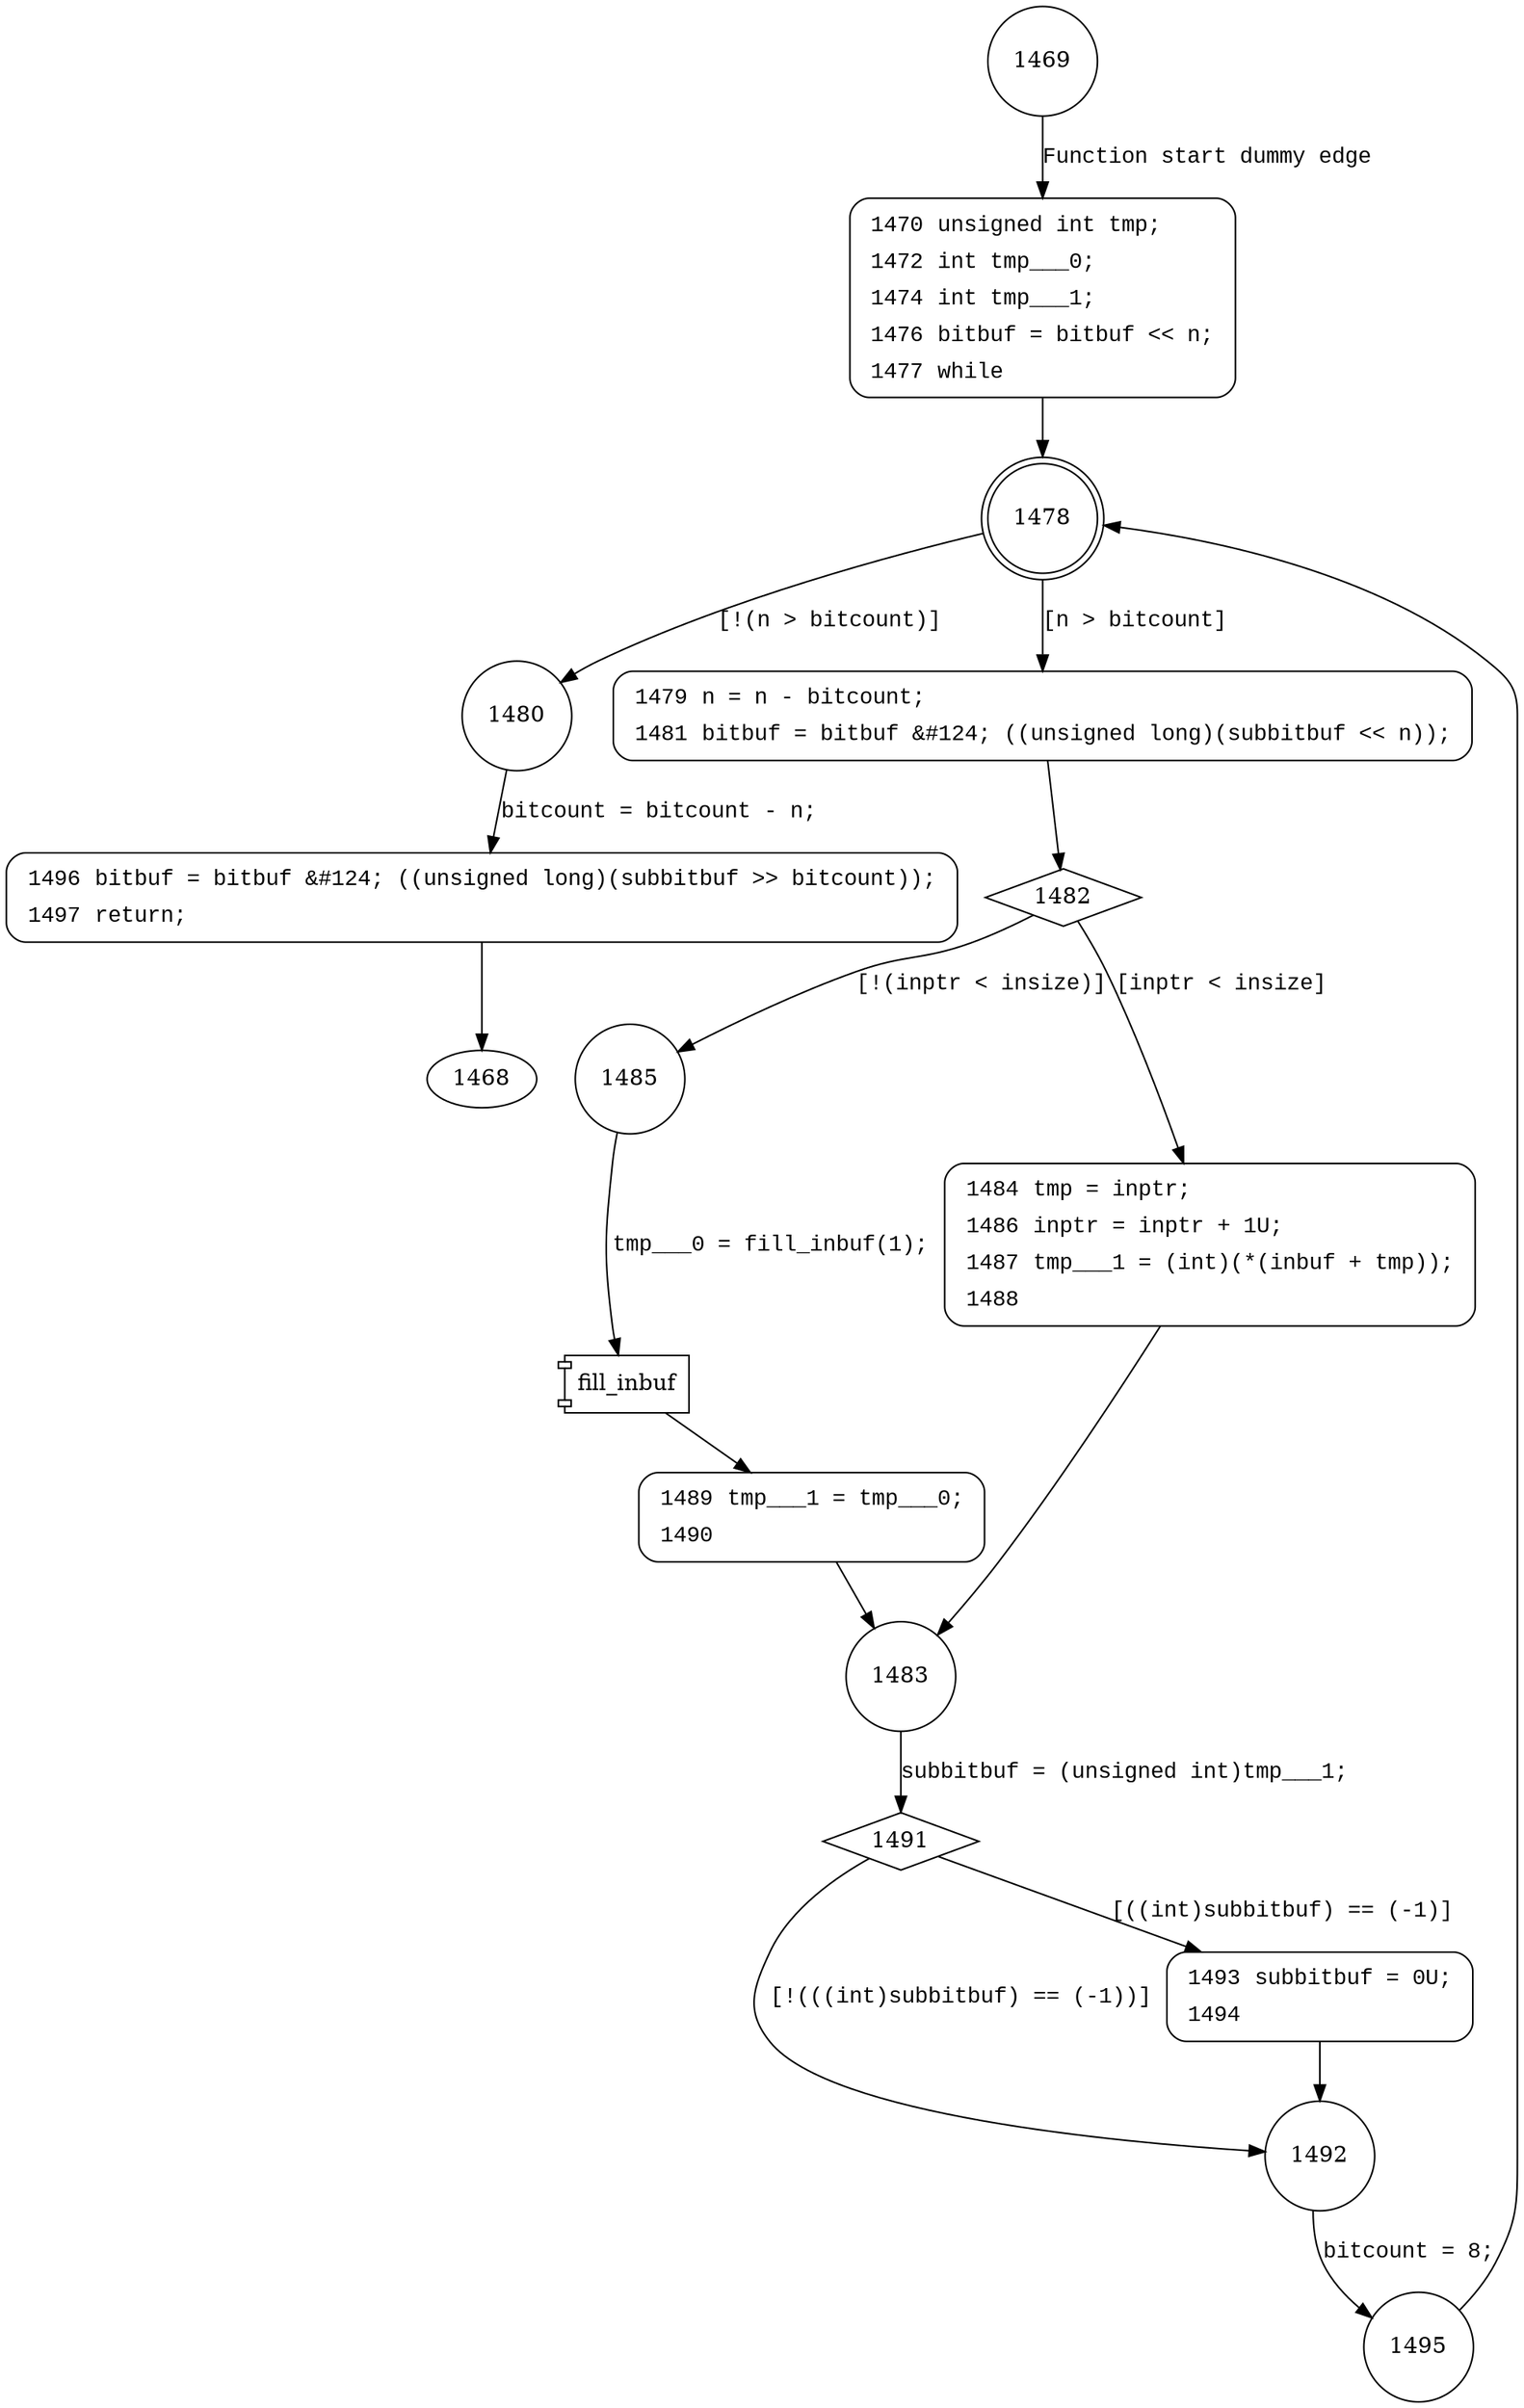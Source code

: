 digraph fillbuf {
1469 [shape="circle"]
1470 [shape="circle"]
1478 [shape="doublecircle"]
1480 [shape="circle"]
1479 [shape="circle"]
1482 [shape="diamond"]
1485 [shape="circle"]
1484 [shape="circle"]
1483 [shape="circle"]
1491 [shape="diamond"]
1492 [shape="circle"]
1493 [shape="circle"]
1495 [shape="circle"]
1489 [shape="circle"]
1496 [shape="circle"]
1470 [style="filled,bold" penwidth="1" fillcolor="white" fontname="Courier New" shape="Mrecord" label=<<table border="0" cellborder="0" cellpadding="3" bgcolor="white"><tr><td align="right">1470</td><td align="left">unsigned int tmp;</td></tr><tr><td align="right">1472</td><td align="left">int tmp___0;</td></tr><tr><td align="right">1474</td><td align="left">int tmp___1;</td></tr><tr><td align="right">1476</td><td align="left">bitbuf = bitbuf &lt;&lt; n;</td></tr><tr><td align="right">1477</td><td align="left">while</td></tr></table>>]
1470 -> 1478[label=""]
1479 [style="filled,bold" penwidth="1" fillcolor="white" fontname="Courier New" shape="Mrecord" label=<<table border="0" cellborder="0" cellpadding="3" bgcolor="white"><tr><td align="right">1479</td><td align="left">n = n - bitcount;</td></tr><tr><td align="right">1481</td><td align="left">bitbuf = bitbuf &amp;#124; ((unsigned long)(subbitbuf &lt;&lt; n));</td></tr></table>>]
1479 -> 1482[label=""]
1484 [style="filled,bold" penwidth="1" fillcolor="white" fontname="Courier New" shape="Mrecord" label=<<table border="0" cellborder="0" cellpadding="3" bgcolor="white"><tr><td align="right">1484</td><td align="left">tmp = inptr;</td></tr><tr><td align="right">1486</td><td align="left">inptr = inptr + 1U;</td></tr><tr><td align="right">1487</td><td align="left">tmp___1 = (int)(*(inbuf + tmp));</td></tr><tr><td align="right">1488</td><td align="left"></td></tr></table>>]
1484 -> 1483[label=""]
1493 [style="filled,bold" penwidth="1" fillcolor="white" fontname="Courier New" shape="Mrecord" label=<<table border="0" cellborder="0" cellpadding="3" bgcolor="white"><tr><td align="right">1493</td><td align="left">subbitbuf = 0U;</td></tr><tr><td align="right">1494</td><td align="left"></td></tr></table>>]
1493 -> 1492[label=""]
1489 [style="filled,bold" penwidth="1" fillcolor="white" fontname="Courier New" shape="Mrecord" label=<<table border="0" cellborder="0" cellpadding="3" bgcolor="white"><tr><td align="right">1489</td><td align="left">tmp___1 = tmp___0;</td></tr><tr><td align="right">1490</td><td align="left"></td></tr></table>>]
1489 -> 1483[label=""]
1496 [style="filled,bold" penwidth="1" fillcolor="white" fontname="Courier New" shape="Mrecord" label=<<table border="0" cellborder="0" cellpadding="3" bgcolor="white"><tr><td align="right">1496</td><td align="left">bitbuf = bitbuf &amp;#124; ((unsigned long)(subbitbuf &gt;&gt; bitcount));</td></tr><tr><td align="right">1497</td><td align="left">return;</td></tr></table>>]
1496 -> 1468[label=""]
1469 -> 1470 [label="Function start dummy edge" fontname="Courier New"]
1478 -> 1480 [label="[!(n > bitcount)]" fontname="Courier New"]
1478 -> 1479 [label="[n > bitcount]" fontname="Courier New"]
1482 -> 1485 [label="[!(inptr < insize)]" fontname="Courier New"]
1482 -> 1484 [label="[inptr < insize]" fontname="Courier New"]
1483 -> 1491 [label="subbitbuf = (unsigned int)tmp___1;" fontname="Courier New"]
1491 -> 1492 [label="[!(((int)subbitbuf) == (-1))]" fontname="Courier New"]
1491 -> 1493 [label="[((int)subbitbuf) == (-1)]" fontname="Courier New"]
1492 -> 1495 [label="bitcount = 8;" fontname="Courier New"]
100015 [shape="component" label="fill_inbuf"]
1485 -> 100015 [label="tmp___0 = fill_inbuf(1);" fontname="Courier New"]
100015 -> 1489 [label="" fontname="Courier New"]
1480 -> 1496 [label="bitcount = bitcount - n;" fontname="Courier New"]
1495 -> 1478 [label="" fontname="Courier New"]
}